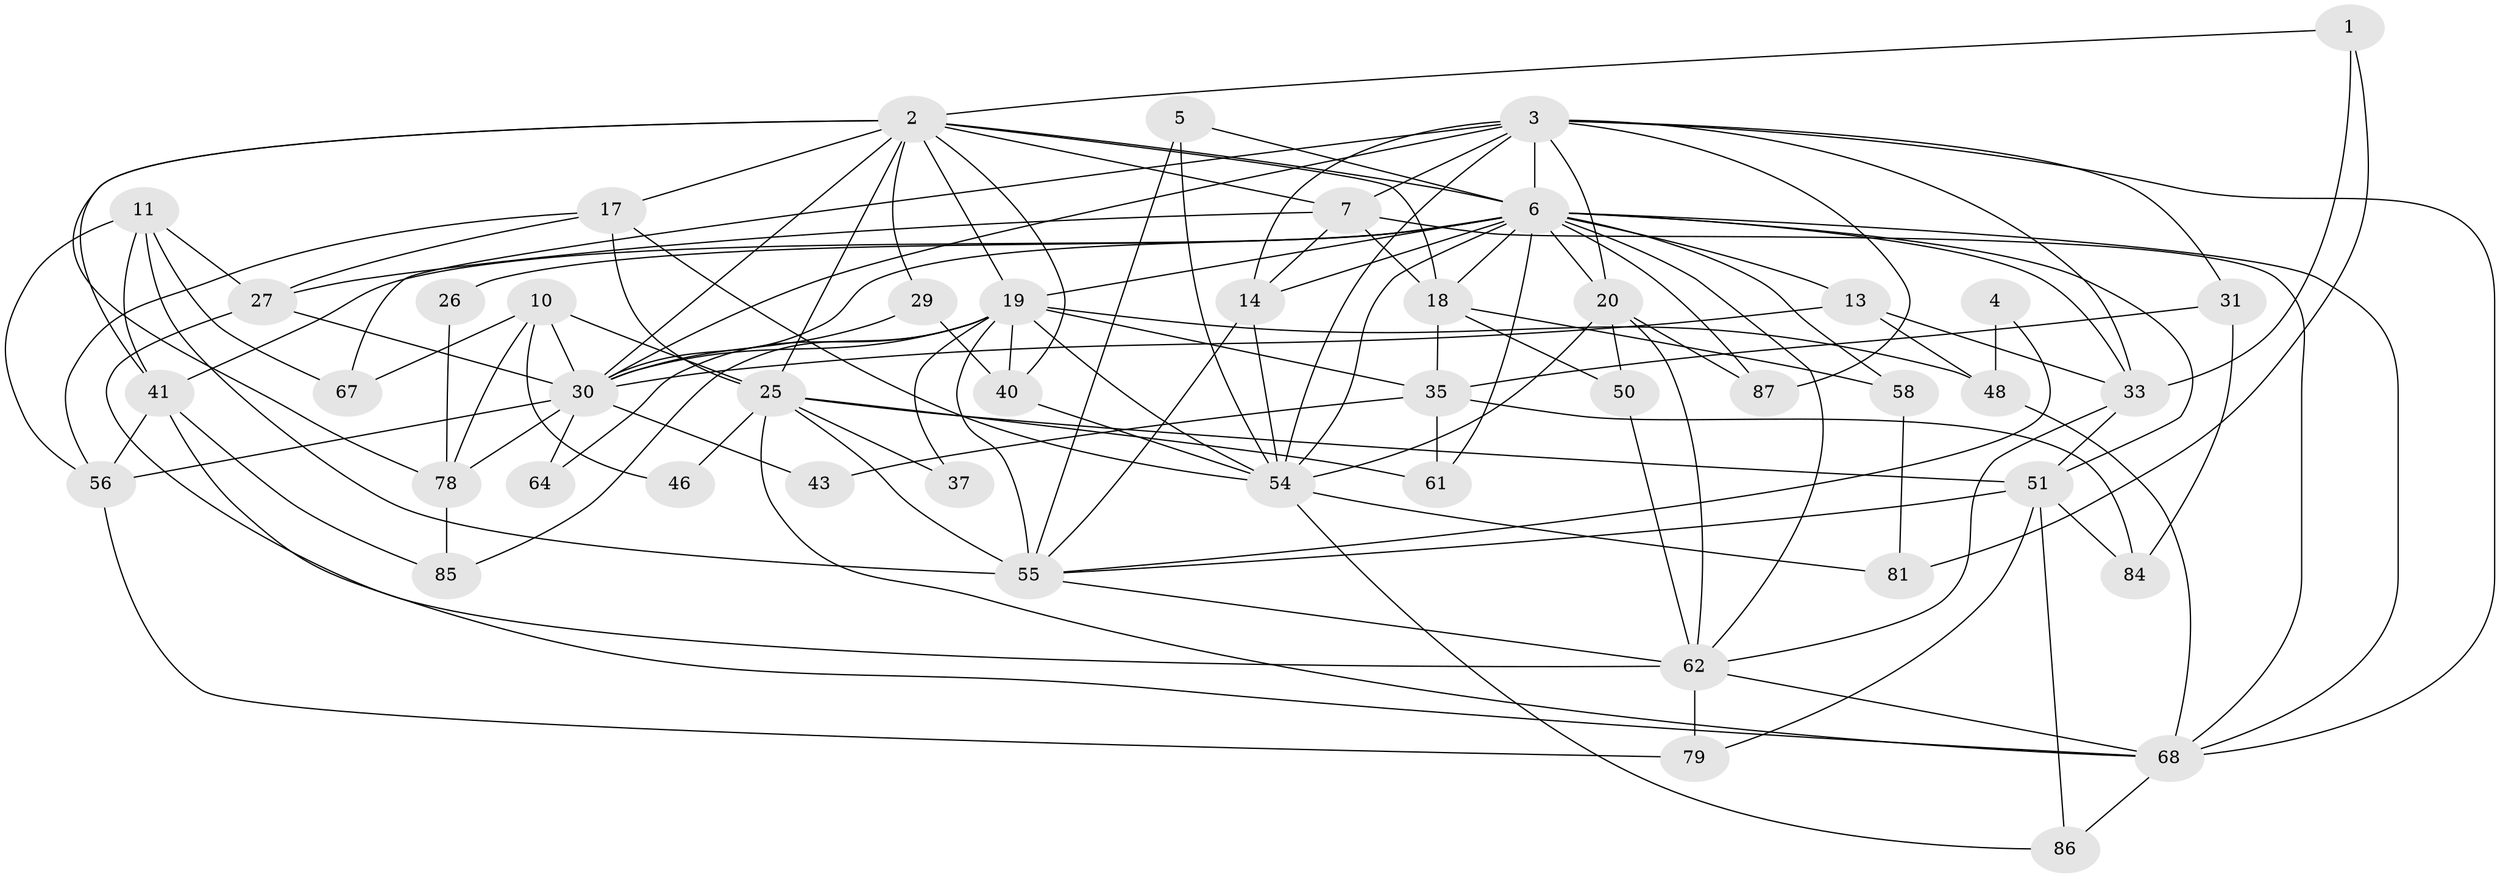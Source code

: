 // original degree distribution, {3: 0.30851063829787234, 5: 0.20212765957446807, 2: 0.10638297872340426, 9: 0.010638297872340425, 4: 0.26595744680851063, 6: 0.06382978723404255, 7: 0.031914893617021274, 8: 0.010638297872340425}
// Generated by graph-tools (version 1.1) at 2025/15/03/09/25 04:15:12]
// undirected, 47 vertices, 126 edges
graph export_dot {
graph [start="1"]
  node [color=gray90,style=filled];
  1;
  2 [super="+23+9+22"];
  3 [super="+32+15+57"];
  4;
  5;
  6 [super="+24+49+89+8"];
  7 [super="+12"];
  10 [super="+39"];
  11 [super="+76"];
  13 [super="+63"];
  14 [super="+16"];
  17 [super="+21+28"];
  18 [super="+45"];
  19 [super="+83+66"];
  20 [super="+91+44"];
  25 [super="+34"];
  26;
  27 [super="+42"];
  29;
  30 [super="+65+38+88+36"];
  31;
  33 [super="+74"];
  35 [super="+60"];
  37;
  40;
  41 [super="+52+59"];
  43;
  46;
  48;
  50;
  51 [super="+53+80"];
  54 [super="+93"];
  55 [super="+77"];
  56;
  58;
  61 [super="+71"];
  62 [super="+70"];
  64;
  67;
  68 [super="+75"];
  78;
  79;
  81;
  84;
  85;
  86;
  87;
  1 -- 81;
  1 -- 2;
  1 -- 33;
  2 -- 40;
  2 -- 41;
  2 -- 17;
  2 -- 18;
  2 -- 7;
  2 -- 6 [weight=2];
  2 -- 29;
  2 -- 78;
  2 -- 30;
  2 -- 25;
  2 -- 19;
  3 -- 67;
  3 -- 54;
  3 -- 7 [weight=2];
  3 -- 87;
  3 -- 14;
  3 -- 31;
  3 -- 20;
  3 -- 30;
  3 -- 33;
  3 -- 68;
  3 -- 6 [weight=2];
  4 -- 48;
  4 -- 55;
  5 -- 54;
  5 -- 55;
  5 -- 6;
  6 -- 20;
  6 -- 13;
  6 -- 54;
  6 -- 87;
  6 -- 33 [weight=3];
  6 -- 18;
  6 -- 26;
  6 -- 61 [weight=2];
  6 -- 14 [weight=2];
  6 -- 41;
  6 -- 30;
  6 -- 51;
  6 -- 19;
  6 -- 58;
  6 -- 62;
  6 -- 68;
  7 -- 18;
  7 -- 27;
  7 -- 14;
  7 -- 68;
  10 -- 67;
  10 -- 78;
  10 -- 46;
  10 -- 25;
  10 -- 30;
  11 -- 41;
  11 -- 67;
  11 -- 55;
  11 -- 56;
  11 -- 27;
  13 -- 33;
  13 -- 48;
  13 -- 30;
  14 -- 54;
  14 -- 55;
  17 -- 56;
  17 -- 54;
  17 -- 25;
  17 -- 27;
  18 -- 50;
  18 -- 58;
  18 -- 35;
  19 -- 85;
  19 -- 64;
  19 -- 54 [weight=2];
  19 -- 55;
  19 -- 40;
  19 -- 35;
  19 -- 37;
  19 -- 48;
  19 -- 30;
  20 -- 54;
  20 -- 50;
  20 -- 87;
  20 -- 62;
  25 -- 68;
  25 -- 61 [weight=2];
  25 -- 37;
  25 -- 46;
  25 -- 51;
  25 -- 55;
  26 -- 78;
  27 -- 62;
  27 -- 30;
  29 -- 40;
  29 -- 30;
  30 -- 64 [weight=2];
  30 -- 78;
  30 -- 56;
  30 -- 43;
  31 -- 84;
  31 -- 35;
  33 -- 51;
  33 -- 62;
  35 -- 84;
  35 -- 43;
  35 -- 61;
  40 -- 54;
  41 -- 56;
  41 -- 85;
  41 -- 68;
  48 -- 68;
  50 -- 62;
  51 -- 55;
  51 -- 84;
  51 -- 86;
  51 -- 79;
  54 -- 86;
  54 -- 81;
  55 -- 62;
  56 -- 79;
  58 -- 81;
  62 -- 79;
  62 -- 68;
  68 -- 86;
  78 -- 85;
}
